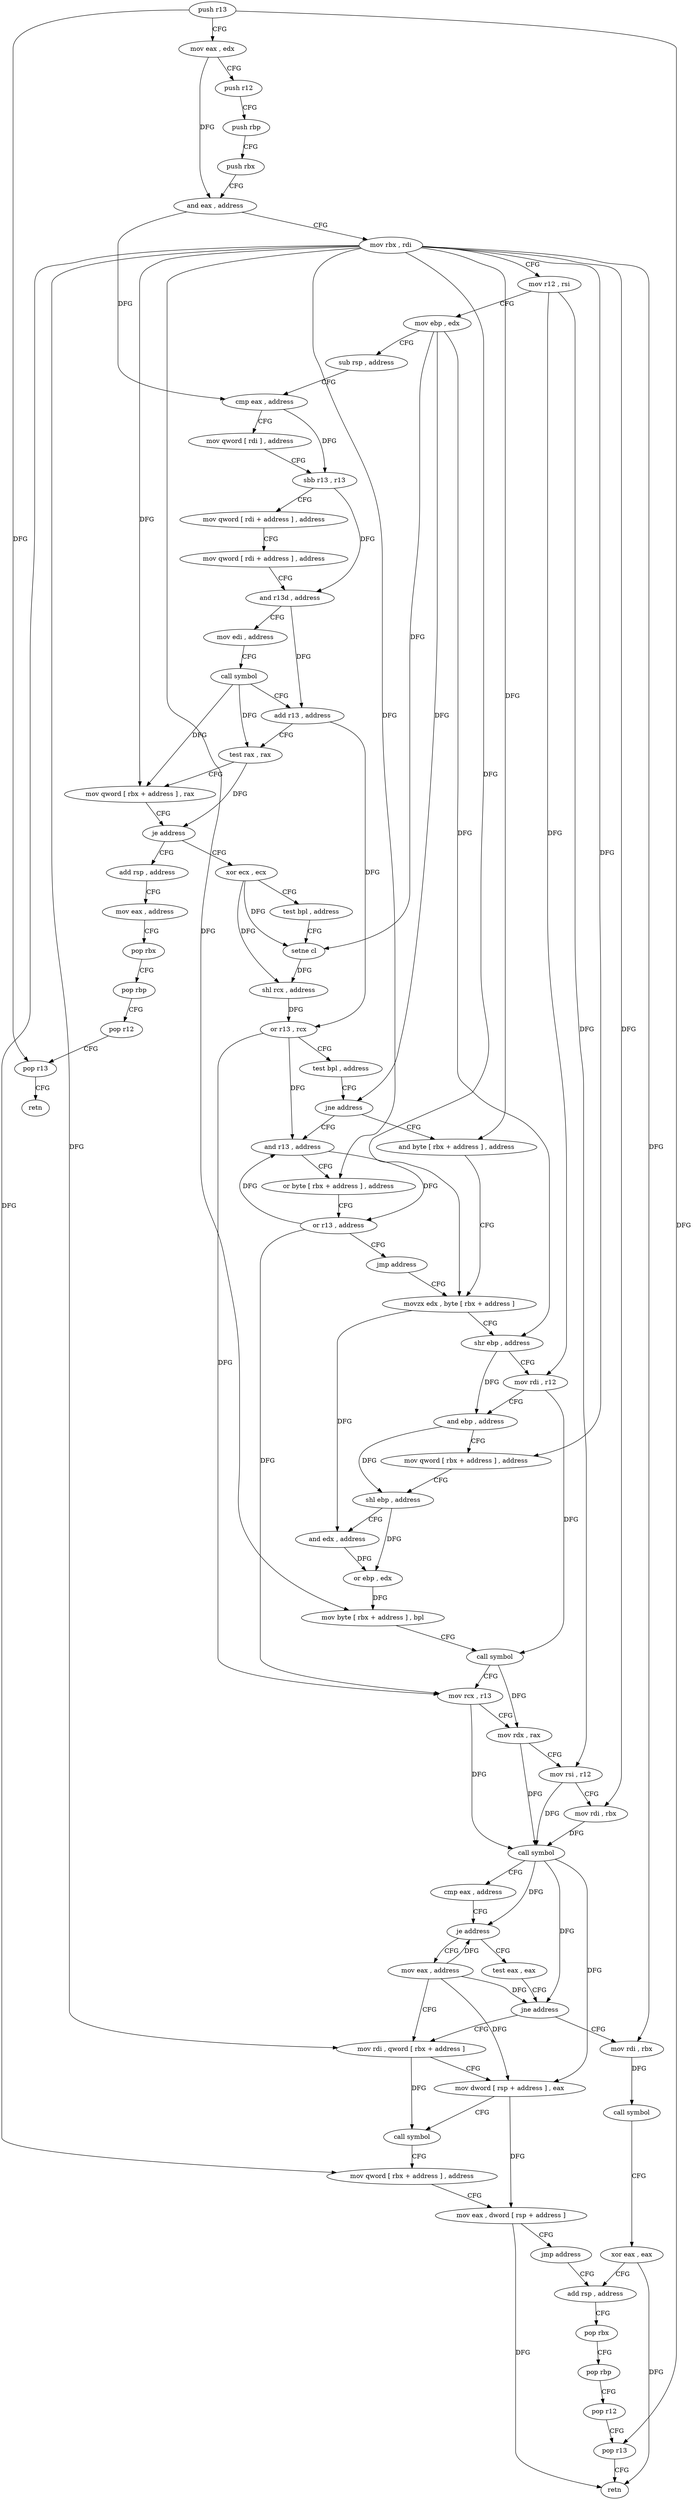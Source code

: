 digraph "func" {
"4377984" [label = "push r13" ]
"4377986" [label = "mov eax , edx" ]
"4377988" [label = "push r12" ]
"4377990" [label = "push rbp" ]
"4377991" [label = "push rbx" ]
"4377992" [label = "and eax , address" ]
"4377995" [label = "mov rbx , rdi" ]
"4377998" [label = "mov r12 , rsi" ]
"4378001" [label = "mov ebp , edx" ]
"4378003" [label = "sub rsp , address" ]
"4378007" [label = "cmp eax , address" ]
"4378010" [label = "mov qword [ rdi ] , address" ]
"4378017" [label = "sbb r13 , r13" ]
"4378020" [label = "mov qword [ rdi + address ] , address" ]
"4378028" [label = "mov qword [ rdi + address ] , address" ]
"4378036" [label = "and r13d , address" ]
"4378043" [label = "mov edi , address" ]
"4378048" [label = "call symbol" ]
"4378053" [label = "add r13 , address" ]
"4378060" [label = "test rax , rax" ]
"4378063" [label = "mov qword [ rbx + address ] , rax" ]
"4378067" [label = "je address" ]
"4378256" [label = "add rsp , address" ]
"4378073" [label = "xor ecx , ecx" ]
"4378260" [label = "mov eax , address" ]
"4378265" [label = "pop rbx" ]
"4378266" [label = "pop rbp" ]
"4378267" [label = "pop r12" ]
"4378269" [label = "pop r13" ]
"4378271" [label = "retn" ]
"4378075" [label = "test bpl , address" ]
"4378079" [label = "setne cl" ]
"4378082" [label = "shl rcx , address" ]
"4378086" [label = "or r13 , rcx" ]
"4378089" [label = "test bpl , address" ]
"4378093" [label = "jne address" ]
"4378192" [label = "and r13 , address" ]
"4378095" [label = "and byte [ rbx + address ] , address" ]
"4378196" [label = "or byte [ rbx + address ] , address" ]
"4378200" [label = "or r13 , address" ]
"4378207" [label = "jmp address" ]
"4378099" [label = "movzx edx , byte [ rbx + address ]" ]
"4378103" [label = "shr ebp , address" ]
"4378106" [label = "mov rdi , r12" ]
"4378109" [label = "and ebp , address" ]
"4378112" [label = "mov qword [ rbx + address ] , address" ]
"4378120" [label = "shl ebp , address" ]
"4378123" [label = "and edx , address" ]
"4378126" [label = "or ebp , edx" ]
"4378128" [label = "mov byte [ rbx + address ] , bpl" ]
"4378132" [label = "call symbol" ]
"4378137" [label = "mov rcx , r13" ]
"4378140" [label = "mov rdx , rax" ]
"4378143" [label = "mov rsi , r12" ]
"4378146" [label = "mov rdi , rbx" ]
"4378149" [label = "call symbol" ]
"4378154" [label = "cmp eax , address" ]
"4378157" [label = "je address" ]
"4378216" [label = "mov eax , address" ]
"4378159" [label = "test eax , eax" ]
"4378221" [label = "mov rdi , qword [ rbx + address ]" ]
"4378161" [label = "jne address" ]
"4378163" [label = "mov rdi , rbx" ]
"4378173" [label = "add rsp , address" ]
"4378177" [label = "pop rbx" ]
"4378178" [label = "pop rbp" ]
"4378179" [label = "pop r12" ]
"4378181" [label = "pop r13" ]
"4378183" [label = "retn" ]
"4378225" [label = "mov dword [ rsp + address ] , eax" ]
"4378229" [label = "call symbol" ]
"4378234" [label = "mov qword [ rbx + address ] , address" ]
"4378242" [label = "mov eax , dword [ rsp + address ]" ]
"4378246" [label = "jmp address" ]
"4378166" [label = "call symbol" ]
"4378171" [label = "xor eax , eax" ]
"4377984" -> "4377986" [ label = "CFG" ]
"4377984" -> "4378269" [ label = "DFG" ]
"4377984" -> "4378181" [ label = "DFG" ]
"4377986" -> "4377988" [ label = "CFG" ]
"4377986" -> "4377992" [ label = "DFG" ]
"4377988" -> "4377990" [ label = "CFG" ]
"4377990" -> "4377991" [ label = "CFG" ]
"4377991" -> "4377992" [ label = "CFG" ]
"4377992" -> "4377995" [ label = "CFG" ]
"4377992" -> "4378007" [ label = "DFG" ]
"4377995" -> "4377998" [ label = "CFG" ]
"4377995" -> "4378063" [ label = "DFG" ]
"4377995" -> "4378196" [ label = "DFG" ]
"4377995" -> "4378095" [ label = "DFG" ]
"4377995" -> "4378099" [ label = "DFG" ]
"4377995" -> "4378112" [ label = "DFG" ]
"4377995" -> "4378128" [ label = "DFG" ]
"4377995" -> "4378146" [ label = "DFG" ]
"4377995" -> "4378221" [ label = "DFG" ]
"4377995" -> "4378234" [ label = "DFG" ]
"4377995" -> "4378163" [ label = "DFG" ]
"4377998" -> "4378001" [ label = "CFG" ]
"4377998" -> "4378106" [ label = "DFG" ]
"4377998" -> "4378143" [ label = "DFG" ]
"4378001" -> "4378003" [ label = "CFG" ]
"4378001" -> "4378079" [ label = "DFG" ]
"4378001" -> "4378093" [ label = "DFG" ]
"4378001" -> "4378103" [ label = "DFG" ]
"4378003" -> "4378007" [ label = "CFG" ]
"4378007" -> "4378010" [ label = "CFG" ]
"4378007" -> "4378017" [ label = "DFG" ]
"4378010" -> "4378017" [ label = "CFG" ]
"4378017" -> "4378020" [ label = "CFG" ]
"4378017" -> "4378036" [ label = "DFG" ]
"4378020" -> "4378028" [ label = "CFG" ]
"4378028" -> "4378036" [ label = "CFG" ]
"4378036" -> "4378043" [ label = "CFG" ]
"4378036" -> "4378053" [ label = "DFG" ]
"4378043" -> "4378048" [ label = "CFG" ]
"4378048" -> "4378053" [ label = "CFG" ]
"4378048" -> "4378060" [ label = "DFG" ]
"4378048" -> "4378063" [ label = "DFG" ]
"4378053" -> "4378060" [ label = "CFG" ]
"4378053" -> "4378086" [ label = "DFG" ]
"4378060" -> "4378063" [ label = "CFG" ]
"4378060" -> "4378067" [ label = "DFG" ]
"4378063" -> "4378067" [ label = "CFG" ]
"4378067" -> "4378256" [ label = "CFG" ]
"4378067" -> "4378073" [ label = "CFG" ]
"4378256" -> "4378260" [ label = "CFG" ]
"4378073" -> "4378075" [ label = "CFG" ]
"4378073" -> "4378079" [ label = "DFG" ]
"4378073" -> "4378082" [ label = "DFG" ]
"4378260" -> "4378265" [ label = "CFG" ]
"4378265" -> "4378266" [ label = "CFG" ]
"4378266" -> "4378267" [ label = "CFG" ]
"4378267" -> "4378269" [ label = "CFG" ]
"4378269" -> "4378271" [ label = "CFG" ]
"4378075" -> "4378079" [ label = "CFG" ]
"4378079" -> "4378082" [ label = "DFG" ]
"4378082" -> "4378086" [ label = "DFG" ]
"4378086" -> "4378089" [ label = "CFG" ]
"4378086" -> "4378192" [ label = "DFG" ]
"4378086" -> "4378137" [ label = "DFG" ]
"4378089" -> "4378093" [ label = "CFG" ]
"4378093" -> "4378192" [ label = "CFG" ]
"4378093" -> "4378095" [ label = "CFG" ]
"4378192" -> "4378196" [ label = "CFG" ]
"4378192" -> "4378200" [ label = "DFG" ]
"4378095" -> "4378099" [ label = "CFG" ]
"4378196" -> "4378200" [ label = "CFG" ]
"4378200" -> "4378207" [ label = "CFG" ]
"4378200" -> "4378192" [ label = "DFG" ]
"4378200" -> "4378137" [ label = "DFG" ]
"4378207" -> "4378099" [ label = "CFG" ]
"4378099" -> "4378103" [ label = "CFG" ]
"4378099" -> "4378123" [ label = "DFG" ]
"4378103" -> "4378106" [ label = "CFG" ]
"4378103" -> "4378109" [ label = "DFG" ]
"4378106" -> "4378109" [ label = "CFG" ]
"4378106" -> "4378132" [ label = "DFG" ]
"4378109" -> "4378112" [ label = "CFG" ]
"4378109" -> "4378120" [ label = "DFG" ]
"4378112" -> "4378120" [ label = "CFG" ]
"4378120" -> "4378123" [ label = "CFG" ]
"4378120" -> "4378126" [ label = "DFG" ]
"4378123" -> "4378126" [ label = "DFG" ]
"4378126" -> "4378128" [ label = "DFG" ]
"4378128" -> "4378132" [ label = "CFG" ]
"4378132" -> "4378137" [ label = "CFG" ]
"4378132" -> "4378140" [ label = "DFG" ]
"4378137" -> "4378140" [ label = "CFG" ]
"4378137" -> "4378149" [ label = "DFG" ]
"4378140" -> "4378143" [ label = "CFG" ]
"4378140" -> "4378149" [ label = "DFG" ]
"4378143" -> "4378146" [ label = "CFG" ]
"4378143" -> "4378149" [ label = "DFG" ]
"4378146" -> "4378149" [ label = "DFG" ]
"4378149" -> "4378154" [ label = "CFG" ]
"4378149" -> "4378157" [ label = "DFG" ]
"4378149" -> "4378161" [ label = "DFG" ]
"4378149" -> "4378225" [ label = "DFG" ]
"4378154" -> "4378157" [ label = "CFG" ]
"4378157" -> "4378216" [ label = "CFG" ]
"4378157" -> "4378159" [ label = "CFG" ]
"4378216" -> "4378221" [ label = "CFG" ]
"4378216" -> "4378157" [ label = "DFG" ]
"4378216" -> "4378161" [ label = "DFG" ]
"4378216" -> "4378225" [ label = "DFG" ]
"4378159" -> "4378161" [ label = "CFG" ]
"4378221" -> "4378225" [ label = "CFG" ]
"4378221" -> "4378229" [ label = "DFG" ]
"4378161" -> "4378221" [ label = "CFG" ]
"4378161" -> "4378163" [ label = "CFG" ]
"4378163" -> "4378166" [ label = "DFG" ]
"4378173" -> "4378177" [ label = "CFG" ]
"4378177" -> "4378178" [ label = "CFG" ]
"4378178" -> "4378179" [ label = "CFG" ]
"4378179" -> "4378181" [ label = "CFG" ]
"4378181" -> "4378183" [ label = "CFG" ]
"4378225" -> "4378229" [ label = "CFG" ]
"4378225" -> "4378242" [ label = "DFG" ]
"4378229" -> "4378234" [ label = "CFG" ]
"4378234" -> "4378242" [ label = "CFG" ]
"4378242" -> "4378246" [ label = "CFG" ]
"4378242" -> "4378183" [ label = "DFG" ]
"4378246" -> "4378173" [ label = "CFG" ]
"4378166" -> "4378171" [ label = "CFG" ]
"4378171" -> "4378173" [ label = "CFG" ]
"4378171" -> "4378183" [ label = "DFG" ]
}
